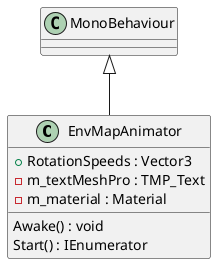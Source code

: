 @startuml
class EnvMapAnimator {
    + RotationSpeeds : Vector3
    - m_textMeshPro : TMP_Text
    - m_material : Material
    Awake() : void
    Start() : IEnumerator
}
MonoBehaviour <|-- EnvMapAnimator
@enduml
